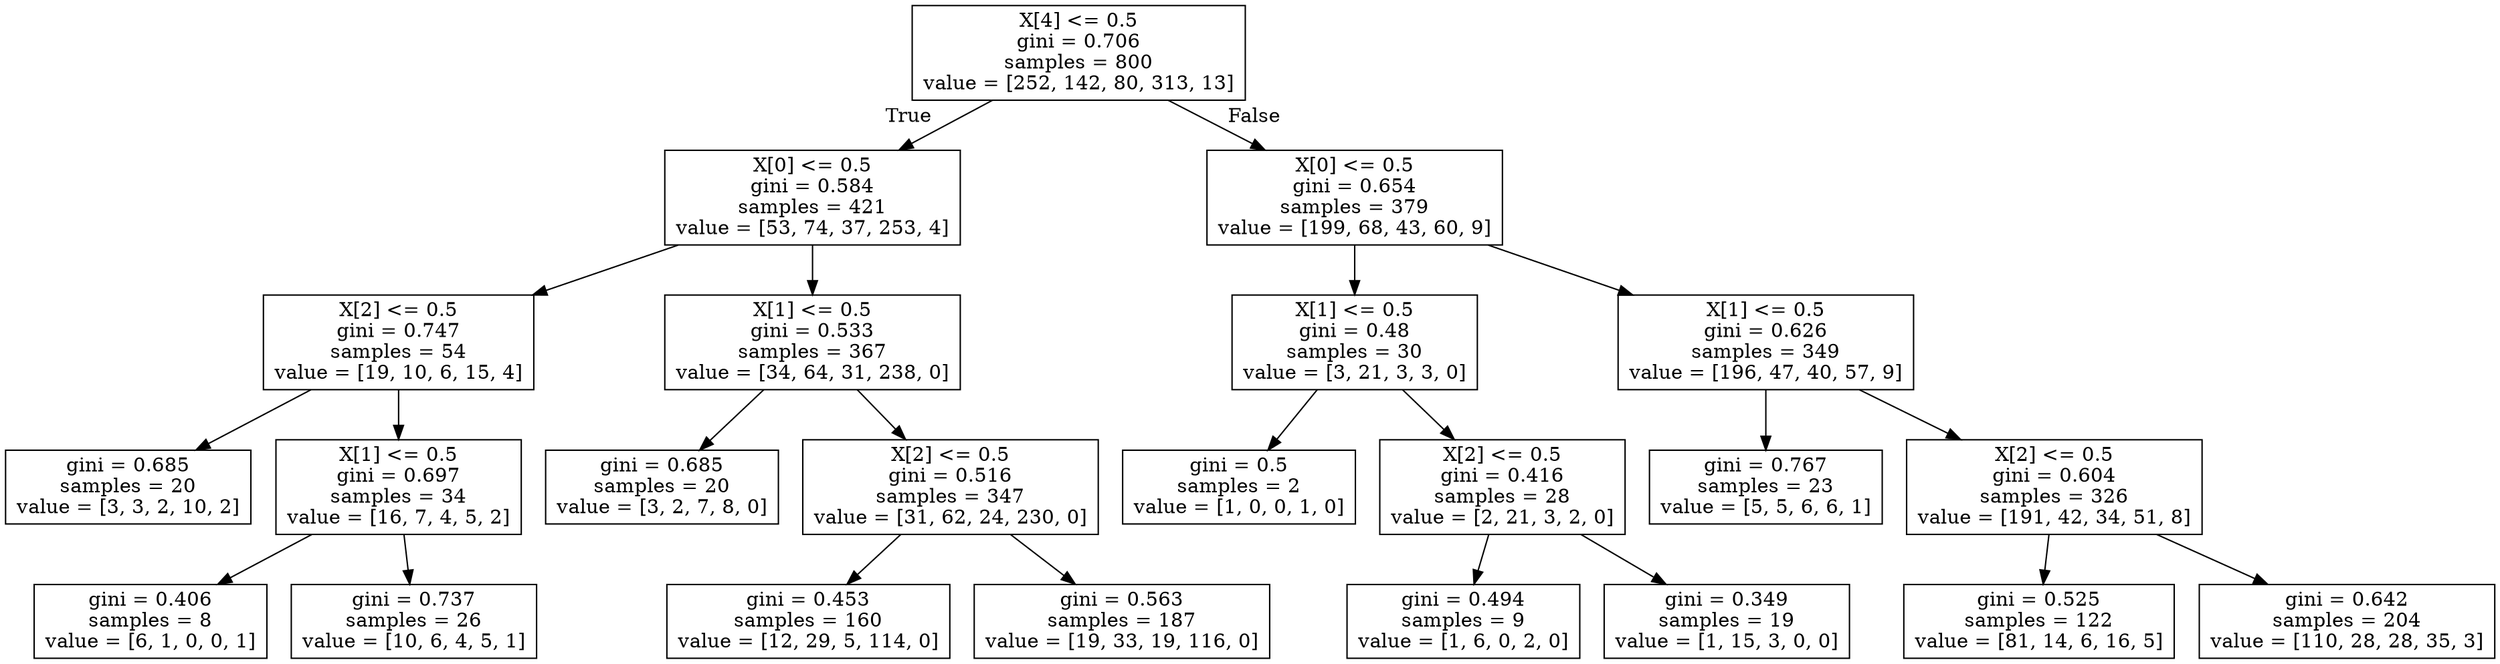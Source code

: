 digraph Tree {
node [shape=box] ;
0 [label="X[4] <= 0.5\ngini = 0.706\nsamples = 800\nvalue = [252, 142, 80, 313, 13]"] ;
1 [label="X[0] <= 0.5\ngini = 0.584\nsamples = 421\nvalue = [53, 74, 37, 253, 4]"] ;
0 -> 1 [labeldistance=2.5, labelangle=45, headlabel="True"] ;
2 [label="X[2] <= 0.5\ngini = 0.747\nsamples = 54\nvalue = [19, 10, 6, 15, 4]"] ;
1 -> 2 ;
3 [label="gini = 0.685\nsamples = 20\nvalue = [3, 3, 2, 10, 2]"] ;
2 -> 3 ;
4 [label="X[1] <= 0.5\ngini = 0.697\nsamples = 34\nvalue = [16, 7, 4, 5, 2]"] ;
2 -> 4 ;
5 [label="gini = 0.406\nsamples = 8\nvalue = [6, 1, 0, 0, 1]"] ;
4 -> 5 ;
6 [label="gini = 0.737\nsamples = 26\nvalue = [10, 6, 4, 5, 1]"] ;
4 -> 6 ;
7 [label="X[1] <= 0.5\ngini = 0.533\nsamples = 367\nvalue = [34, 64, 31, 238, 0]"] ;
1 -> 7 ;
8 [label="gini = 0.685\nsamples = 20\nvalue = [3, 2, 7, 8, 0]"] ;
7 -> 8 ;
9 [label="X[2] <= 0.5\ngini = 0.516\nsamples = 347\nvalue = [31, 62, 24, 230, 0]"] ;
7 -> 9 ;
10 [label="gini = 0.453\nsamples = 160\nvalue = [12, 29, 5, 114, 0]"] ;
9 -> 10 ;
11 [label="gini = 0.563\nsamples = 187\nvalue = [19, 33, 19, 116, 0]"] ;
9 -> 11 ;
12 [label="X[0] <= 0.5\ngini = 0.654\nsamples = 379\nvalue = [199, 68, 43, 60, 9]"] ;
0 -> 12 [labeldistance=2.5, labelangle=-45, headlabel="False"] ;
13 [label="X[1] <= 0.5\ngini = 0.48\nsamples = 30\nvalue = [3, 21, 3, 3, 0]"] ;
12 -> 13 ;
14 [label="gini = 0.5\nsamples = 2\nvalue = [1, 0, 0, 1, 0]"] ;
13 -> 14 ;
15 [label="X[2] <= 0.5\ngini = 0.416\nsamples = 28\nvalue = [2, 21, 3, 2, 0]"] ;
13 -> 15 ;
16 [label="gini = 0.494\nsamples = 9\nvalue = [1, 6, 0, 2, 0]"] ;
15 -> 16 ;
17 [label="gini = 0.349\nsamples = 19\nvalue = [1, 15, 3, 0, 0]"] ;
15 -> 17 ;
18 [label="X[1] <= 0.5\ngini = 0.626\nsamples = 349\nvalue = [196, 47, 40, 57, 9]"] ;
12 -> 18 ;
19 [label="gini = 0.767\nsamples = 23\nvalue = [5, 5, 6, 6, 1]"] ;
18 -> 19 ;
20 [label="X[2] <= 0.5\ngini = 0.604\nsamples = 326\nvalue = [191, 42, 34, 51, 8]"] ;
18 -> 20 ;
21 [label="gini = 0.525\nsamples = 122\nvalue = [81, 14, 6, 16, 5]"] ;
20 -> 21 ;
22 [label="gini = 0.642\nsamples = 204\nvalue = [110, 28, 28, 35, 3]"] ;
20 -> 22 ;
}